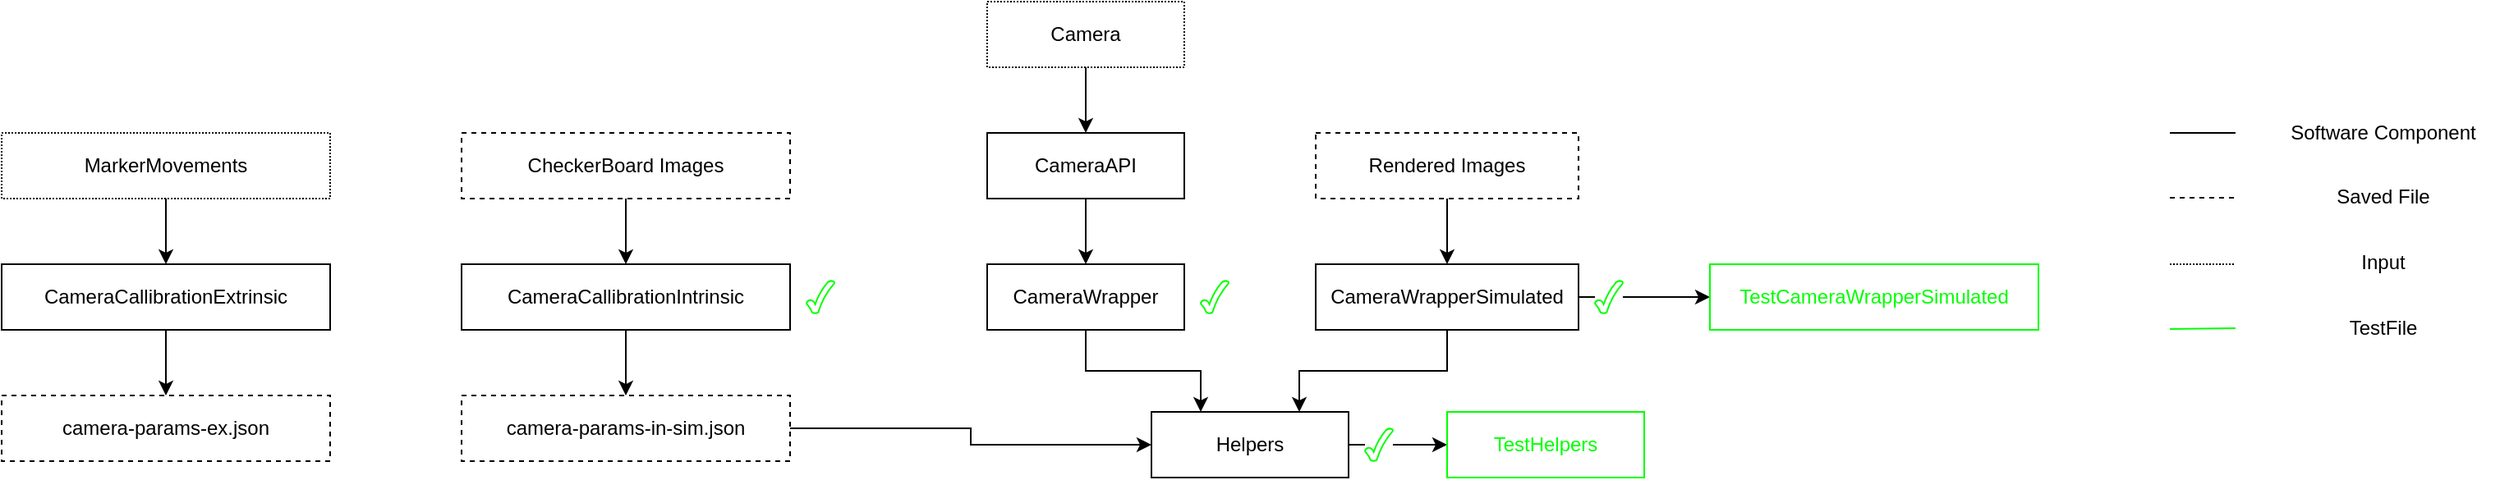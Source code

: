 <mxfile>
    <diagram id="mVWvIZ9Nv_pvnlFuU_PA" name="Page-1">
        <mxGraphModel dx="1037" dy="472" grid="1" gridSize="10" guides="1" tooltips="1" connect="1" arrows="1" fold="1" page="0" pageScale="1" pageWidth="850" pageHeight="1100" math="0" shadow="0">
            <root>
                <mxCell id="0"/>
                <mxCell id="1" parent="0"/>
                <mxCell id="11" style="edgeStyle=orthogonalEdgeStyle;html=1;exitX=0.5;exitY=1;exitDx=0;exitDy=0;rounded=0;entryX=0.25;entryY=0;entryDx=0;entryDy=0;" edge="1" parent="1" source="2" target="3">
                    <mxGeometry relative="1" as="geometry"/>
                </mxCell>
                <mxCell id="2" value="CameraWrapper" style="rounded=0;whiteSpace=wrap;html=1;" vertex="1" parent="1">
                    <mxGeometry x="200" y="280" width="120" height="40" as="geometry"/>
                </mxCell>
                <mxCell id="31" style="edgeStyle=orthogonalEdgeStyle;rounded=0;html=1;exitX=1;exitY=0.5;exitDx=0;exitDy=0;entryX=0;entryY=0.5;entryDx=0;entryDy=0;startArrow=none;" edge="1" parent="1" source="43" target="4">
                    <mxGeometry relative="1" as="geometry"/>
                </mxCell>
                <mxCell id="3" value="Helpers" style="rounded=0;whiteSpace=wrap;html=1;" vertex="1" parent="1">
                    <mxGeometry x="300" y="370" width="120" height="40" as="geometry"/>
                </mxCell>
                <mxCell id="4" value="&lt;font color=&quot;#00ff00&quot;&gt;TestHelpers&lt;/font&gt;" style="rounded=0;whiteSpace=wrap;html=1;strokeColor=#00FF00;" vertex="1" parent="1">
                    <mxGeometry x="480" y="370" width="120" height="40" as="geometry"/>
                </mxCell>
                <mxCell id="10" style="edgeStyle=none;html=1;exitX=0.5;exitY=1;exitDx=0;exitDy=0;entryX=0.5;entryY=0;entryDx=0;entryDy=0;" edge="1" parent="1" source="5" target="2">
                    <mxGeometry relative="1" as="geometry"/>
                </mxCell>
                <mxCell id="5" value="CameraAPI" style="rounded=0;whiteSpace=wrap;html=1;" vertex="1" parent="1">
                    <mxGeometry x="200" y="200" width="120" height="40" as="geometry"/>
                </mxCell>
                <mxCell id="12" style="edgeStyle=orthogonalEdgeStyle;rounded=0;html=1;exitX=0.5;exitY=1;exitDx=0;exitDy=0;entryX=0.75;entryY=0;entryDx=0;entryDy=0;" edge="1" parent="1" source="6" target="3">
                    <mxGeometry relative="1" as="geometry"/>
                </mxCell>
                <mxCell id="30" style="edgeStyle=orthogonalEdgeStyle;rounded=0;html=1;exitX=1;exitY=0.5;exitDx=0;exitDy=0;entryX=0;entryY=0.5;entryDx=0;entryDy=0;startArrow=none;" edge="1" parent="1" source="45" target="8">
                    <mxGeometry relative="1" as="geometry"/>
                </mxCell>
                <mxCell id="6" value="CameraWrapperSimulated" style="rounded=0;whiteSpace=wrap;html=1;" vertex="1" parent="1">
                    <mxGeometry x="400" y="280" width="160" height="40" as="geometry"/>
                </mxCell>
                <mxCell id="13" style="edgeStyle=orthogonalEdgeStyle;rounded=0;html=1;exitX=0.5;exitY=1;exitDx=0;exitDy=0;entryX=0.5;entryY=0;entryDx=0;entryDy=0;" edge="1" parent="1" source="7" target="6">
                    <mxGeometry relative="1" as="geometry"/>
                </mxCell>
                <mxCell id="7" value="Rendered Images" style="rounded=0;whiteSpace=wrap;html=1;dashed=1;" vertex="1" parent="1">
                    <mxGeometry x="400" y="200" width="160" height="40" as="geometry"/>
                </mxCell>
                <mxCell id="8" value="&lt;font color=&quot;#00ff00&quot;&gt;TestCameraWrapperSimulated&lt;/font&gt;" style="rounded=0;whiteSpace=wrap;html=1;strokeColor=#00FF00;" vertex="1" parent="1">
                    <mxGeometry x="640" y="280" width="200" height="40" as="geometry"/>
                </mxCell>
                <mxCell id="20" style="edgeStyle=orthogonalEdgeStyle;rounded=0;html=1;exitX=0.5;exitY=1;exitDx=0;exitDy=0;" edge="1" parent="1" source="9" target="19">
                    <mxGeometry relative="1" as="geometry"/>
                </mxCell>
                <mxCell id="9" value="CameraCallibrationIntrinsic" style="rounded=0;whiteSpace=wrap;html=1;" vertex="1" parent="1">
                    <mxGeometry x="-120" y="280" width="200" height="40" as="geometry"/>
                </mxCell>
                <mxCell id="17" style="edgeStyle=orthogonalEdgeStyle;rounded=0;html=1;exitX=0.5;exitY=1;exitDx=0;exitDy=0;entryX=0.5;entryY=0;entryDx=0;entryDy=0;" edge="1" parent="1" source="16" target="9">
                    <mxGeometry relative="1" as="geometry"/>
                </mxCell>
                <mxCell id="16" value="CheckerBoard Images" style="rounded=0;whiteSpace=wrap;html=1;dashed=1;" vertex="1" parent="1">
                    <mxGeometry x="-120" y="200" width="200" height="40" as="geometry"/>
                </mxCell>
                <mxCell id="22" style="edgeStyle=orthogonalEdgeStyle;rounded=0;html=1;exitX=1;exitY=0.5;exitDx=0;exitDy=0;entryX=0;entryY=0.5;entryDx=0;entryDy=0;" edge="1" parent="1" source="19" target="3">
                    <mxGeometry relative="1" as="geometry"/>
                </mxCell>
                <mxCell id="19" value="camera-params-in-sim.json" style="rounded=0;whiteSpace=wrap;html=1;dashed=1;" vertex="1" parent="1">
                    <mxGeometry x="-120" y="360" width="200" height="40" as="geometry"/>
                </mxCell>
                <mxCell id="27" style="edgeStyle=orthogonalEdgeStyle;rounded=0;html=1;exitX=0.5;exitY=1;exitDx=0;exitDy=0;entryX=0.5;entryY=0;entryDx=0;entryDy=0;" edge="1" parent="1" source="23" target="26">
                    <mxGeometry relative="1" as="geometry"/>
                </mxCell>
                <mxCell id="23" value="CameraCallibrationExtrinsic" style="rounded=0;whiteSpace=wrap;html=1;" vertex="1" parent="1">
                    <mxGeometry x="-400" y="280" width="200" height="40" as="geometry"/>
                </mxCell>
                <mxCell id="25" style="edgeStyle=orthogonalEdgeStyle;rounded=0;html=1;exitX=0.5;exitY=1;exitDx=0;exitDy=0;" edge="1" parent="1" source="24" target="23">
                    <mxGeometry relative="1" as="geometry"/>
                </mxCell>
                <mxCell id="24" value="MarkerMovements" style="rounded=0;whiteSpace=wrap;html=1;dashed=1;dashPattern=1 1;" vertex="1" parent="1">
                    <mxGeometry x="-400" y="200" width="200" height="40" as="geometry"/>
                </mxCell>
                <mxCell id="26" value="camera-params-ex.json" style="rounded=0;whiteSpace=wrap;html=1;dashed=1;" vertex="1" parent="1">
                    <mxGeometry x="-400" y="360" width="200" height="40" as="geometry"/>
                </mxCell>
                <mxCell id="29" style="edgeStyle=orthogonalEdgeStyle;rounded=0;html=1;exitX=0.5;exitY=1;exitDx=0;exitDy=0;entryX=0.5;entryY=0;entryDx=0;entryDy=0;" edge="1" parent="1" source="28" target="5">
                    <mxGeometry relative="1" as="geometry"/>
                </mxCell>
                <mxCell id="28" value="Camera" style="rounded=0;whiteSpace=wrap;html=1;dashed=1;dashPattern=1 1;" vertex="1" parent="1">
                    <mxGeometry x="200" y="120" width="120" height="40" as="geometry"/>
                </mxCell>
                <mxCell id="32" value="" style="endArrow=none;html=1;rounded=0;fontColor=#00FF00;" edge="1" parent="1">
                    <mxGeometry width="50" height="50" relative="1" as="geometry">
                        <mxPoint x="920" y="200" as="sourcePoint"/>
                        <mxPoint x="960" y="200" as="targetPoint"/>
                    </mxGeometry>
                </mxCell>
                <mxCell id="33" value="" style="endArrow=none;html=1;rounded=0;fontColor=#00FF00;dashed=1;" edge="1" parent="1">
                    <mxGeometry width="50" height="50" relative="1" as="geometry">
                        <mxPoint x="920" y="239.49" as="sourcePoint"/>
                        <mxPoint x="960" y="239.49" as="targetPoint"/>
                    </mxGeometry>
                </mxCell>
                <mxCell id="34" value="" style="endArrow=none;html=1;rounded=0;fontColor=#00FF00;dashed=1;dashPattern=1 1;" edge="1" parent="1">
                    <mxGeometry width="50" height="50" relative="1" as="geometry">
                        <mxPoint x="920" y="280" as="sourcePoint"/>
                        <mxPoint x="960" y="280" as="targetPoint"/>
                    </mxGeometry>
                </mxCell>
                <mxCell id="35" value="" style="endArrow=none;html=1;rounded=0;fontColor=#00FF00;strokeColor=#00FF00;" edge="1" parent="1">
                    <mxGeometry width="50" height="50" relative="1" as="geometry">
                        <mxPoint x="920" y="319.49" as="sourcePoint"/>
                        <mxPoint x="960" y="319" as="targetPoint"/>
                    </mxGeometry>
                </mxCell>
                <mxCell id="36" value="Software Component" style="text;html=1;align=center;verticalAlign=middle;whiteSpace=wrap;rounded=0;dashed=1;" vertex="1" parent="1">
                    <mxGeometry x="980" y="185" width="140" height="30" as="geometry"/>
                </mxCell>
                <mxCell id="37" value="Saved File" style="text;html=1;align=center;verticalAlign=middle;whiteSpace=wrap;rounded=0;dashed=1;" vertex="1" parent="1">
                    <mxGeometry x="980" y="224" width="140" height="30" as="geometry"/>
                </mxCell>
                <mxCell id="38" value="Input" style="text;html=1;align=center;verticalAlign=middle;whiteSpace=wrap;rounded=0;dashed=1;" vertex="1" parent="1">
                    <mxGeometry x="980" y="264" width="140" height="30" as="geometry"/>
                </mxCell>
                <mxCell id="39" value="TestFile" style="text;html=1;align=center;verticalAlign=middle;whiteSpace=wrap;rounded=0;dashed=1;" vertex="1" parent="1">
                    <mxGeometry x="980" y="304" width="140" height="30" as="geometry"/>
                </mxCell>
                <mxCell id="40" value="" style="verticalLabelPosition=bottom;verticalAlign=top;html=1;shape=mxgraph.basic.tick;strokeColor=#00FF00;fontColor=#00FF00;" vertex="1" parent="1">
                    <mxGeometry x="90" y="290" width="17" height="20" as="geometry"/>
                </mxCell>
                <mxCell id="41" value="" style="verticalLabelPosition=bottom;verticalAlign=top;html=1;shape=mxgraph.basic.tick;strokeColor=#00FF00;fontColor=#00FF00;" vertex="1" parent="1">
                    <mxGeometry x="330" y="290" width="17" height="20" as="geometry"/>
                </mxCell>
                <mxCell id="44" value="" style="edgeStyle=orthogonalEdgeStyle;rounded=0;html=1;exitX=1;exitY=0.5;exitDx=0;exitDy=0;entryX=0;entryY=0.5;entryDx=0;entryDy=0;endArrow=none;" edge="1" parent="1" source="3" target="43">
                    <mxGeometry relative="1" as="geometry">
                        <mxPoint x="420.0" y="390.0" as="sourcePoint"/>
                        <mxPoint x="480" y="390.0" as="targetPoint"/>
                    </mxGeometry>
                </mxCell>
                <mxCell id="43" value="" style="verticalLabelPosition=bottom;verticalAlign=top;html=1;shape=mxgraph.basic.tick;strokeColor=#00FF00;fontColor=#00FF00;" vertex="1" parent="1">
                    <mxGeometry x="430" y="380" width="17" height="20" as="geometry"/>
                </mxCell>
                <mxCell id="47" value="" style="edgeStyle=orthogonalEdgeStyle;rounded=0;html=1;exitX=1;exitY=0.5;exitDx=0;exitDy=0;entryX=0;entryY=0.5;entryDx=0;entryDy=0;endArrow=none;" edge="1" parent="1" source="6" target="45">
                    <mxGeometry relative="1" as="geometry">
                        <mxPoint x="560" y="300.0" as="sourcePoint"/>
                        <mxPoint x="640.0" y="300.0" as="targetPoint"/>
                    </mxGeometry>
                </mxCell>
                <mxCell id="45" value="" style="verticalLabelPosition=bottom;verticalAlign=top;html=1;shape=mxgraph.basic.tick;strokeColor=#00FF00;fontColor=#00FF00;" vertex="1" parent="1">
                    <mxGeometry x="570" y="290" width="17" height="20" as="geometry"/>
                </mxCell>
            </root>
        </mxGraphModel>
    </diagram>
</mxfile>